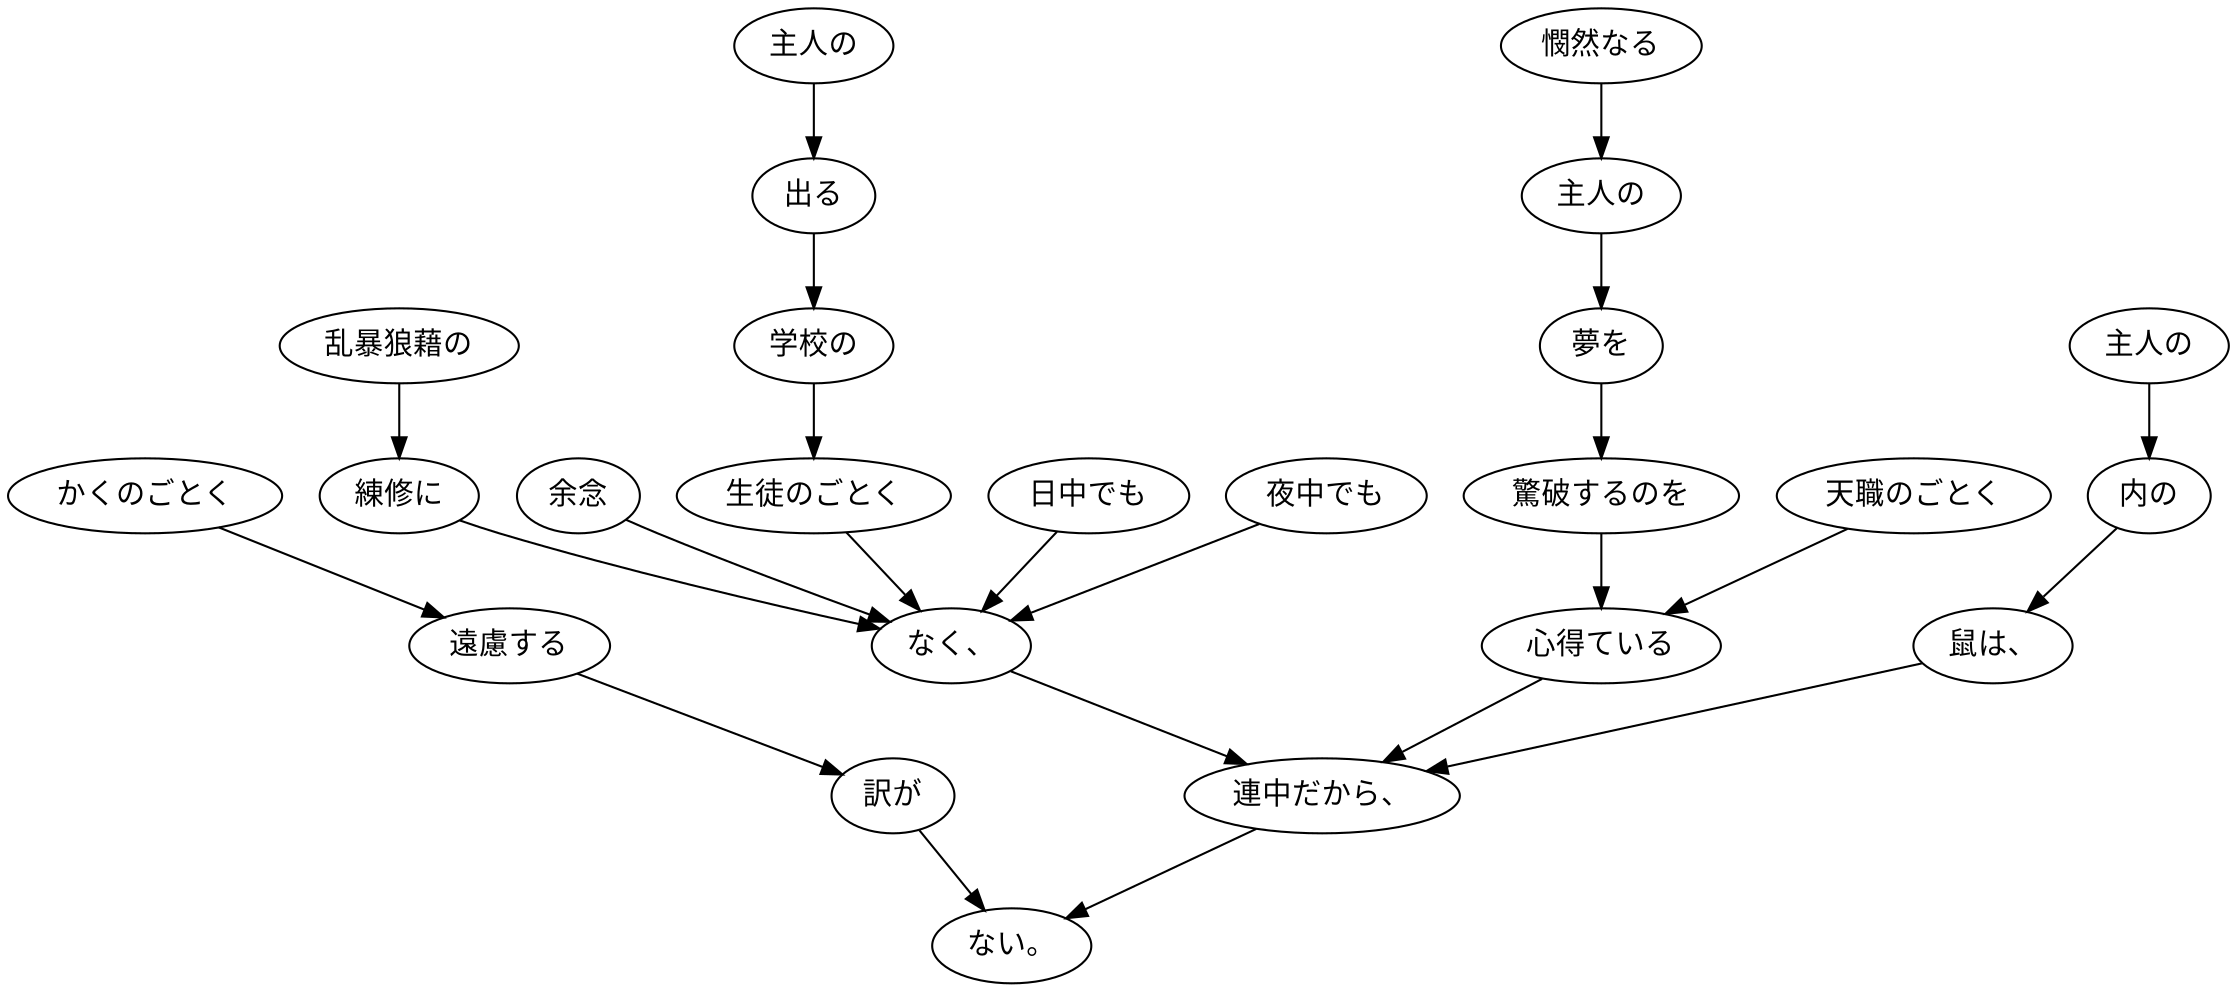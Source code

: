 digraph graph2713 {
	node0 [label="主人の"];
	node1 [label="内の"];
	node2 [label="鼠は、"];
	node3 [label="主人の"];
	node4 [label="出る"];
	node5 [label="学校の"];
	node6 [label="生徒のごとく"];
	node7 [label="日中でも"];
	node8 [label="夜中でも"];
	node9 [label="乱暴狼藉の"];
	node10 [label="練修に"];
	node11 [label="余念"];
	node12 [label="なく、"];
	node13 [label="憫然なる"];
	node14 [label="主人の"];
	node15 [label="夢を"];
	node16 [label="驚破するのを"];
	node17 [label="天職のごとく"];
	node18 [label="心得ている"];
	node19 [label="連中だから、"];
	node20 [label="かくのごとく"];
	node21 [label="遠慮する"];
	node22 [label="訳が"];
	node23 [label="ない。"];
	node0 -> node1;
	node1 -> node2;
	node2 -> node19;
	node3 -> node4;
	node4 -> node5;
	node5 -> node6;
	node6 -> node12;
	node7 -> node12;
	node8 -> node12;
	node9 -> node10;
	node10 -> node12;
	node11 -> node12;
	node12 -> node19;
	node13 -> node14;
	node14 -> node15;
	node15 -> node16;
	node16 -> node18;
	node17 -> node18;
	node18 -> node19;
	node19 -> node23;
	node20 -> node21;
	node21 -> node22;
	node22 -> node23;
}
